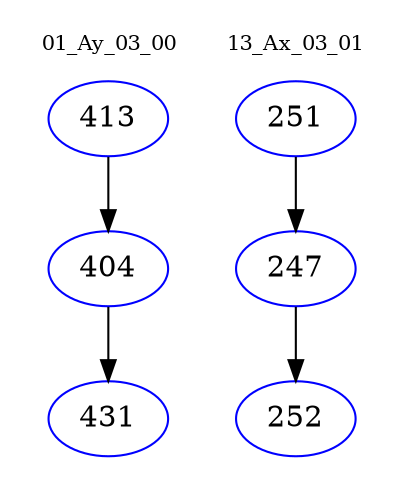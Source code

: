 digraph{
subgraph cluster_0 {
color = white
label = "01_Ay_03_00";
fontsize=10;
T0_413 [label="413", color="blue"]
T0_413 -> T0_404 [color="black"]
T0_404 [label="404", color="blue"]
T0_404 -> T0_431 [color="black"]
T0_431 [label="431", color="blue"]
}
subgraph cluster_1 {
color = white
label = "13_Ax_03_01";
fontsize=10;
T1_251 [label="251", color="blue"]
T1_251 -> T1_247 [color="black"]
T1_247 [label="247", color="blue"]
T1_247 -> T1_252 [color="black"]
T1_252 [label="252", color="blue"]
}
}
